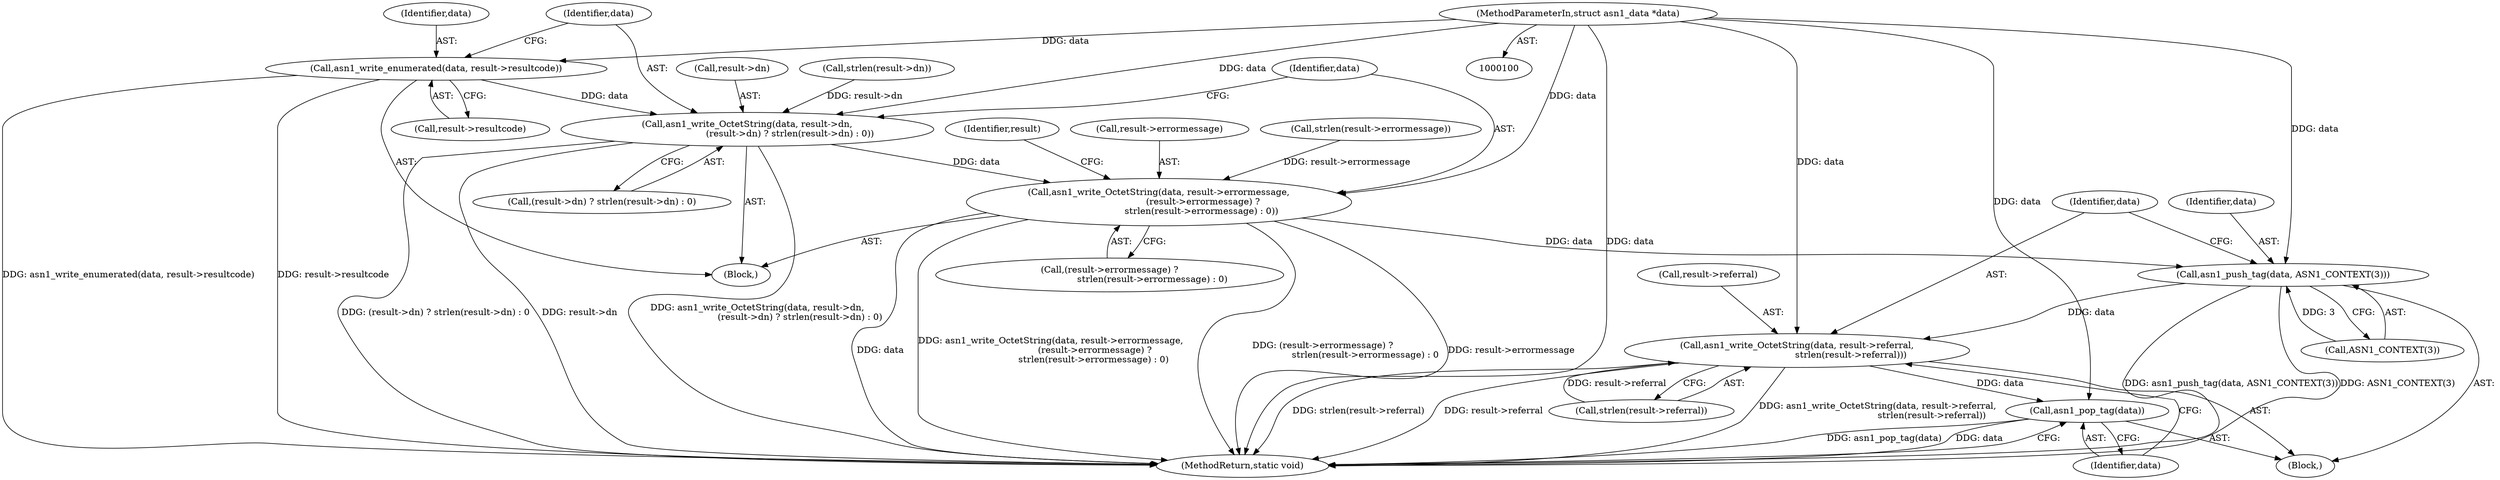 digraph "1_samba_530d50a1abdcdf4d1775652d4c456c1274d83d8d_0@API" {
"1000104" [label="(Call,asn1_write_enumerated(data, result->resultcode))"];
"1000101" [label="(MethodParameterIn,struct asn1_data *data)"];
"1000109" [label="(Call,asn1_write_OctetString(data, result->dn,\n                              (result->dn) ? strlen(result->dn) : 0))"];
"1000123" [label="(Call,asn1_write_OctetString(data, result->errormessage,\n                               (result->errormessage) ?\n                              strlen(result->errormessage) : 0))"];
"1000142" [label="(Call,asn1_push_tag(data, ASN1_CONTEXT(3)))"];
"1000146" [label="(Call,asn1_write_OctetString(data, result->referral,\n                                      strlen(result->referral)))"];
"1000155" [label="(Call,asn1_pop_tag(data))"];
"1000139" [label="(Identifier,result)"];
"1000128" [label="(Call,(result->errormessage) ?\n                              strlen(result->errormessage) : 0)"];
"1000151" [label="(Call,strlen(result->referral))"];
"1000143" [label="(Identifier,data)"];
"1000157" [label="(MethodReturn,static void)"];
"1000155" [label="(Call,asn1_pop_tag(data))"];
"1000104" [label="(Call,asn1_write_enumerated(data, result->resultcode))"];
"1000111" [label="(Call,result->dn)"];
"1000109" [label="(Call,asn1_write_OctetString(data, result->dn,\n                              (result->dn) ? strlen(result->dn) : 0))"];
"1000141" [label="(Block,)"];
"1000110" [label="(Identifier,data)"];
"1000142" [label="(Call,asn1_push_tag(data, ASN1_CONTEXT(3)))"];
"1000156" [label="(Identifier,data)"];
"1000101" [label="(MethodParameterIn,struct asn1_data *data)"];
"1000118" [label="(Call,strlen(result->dn))"];
"1000148" [label="(Call,result->referral)"];
"1000147" [label="(Identifier,data)"];
"1000146" [label="(Call,asn1_write_OctetString(data, result->referral,\n                                      strlen(result->referral)))"];
"1000124" [label="(Identifier,data)"];
"1000125" [label="(Call,result->errormessage)"];
"1000103" [label="(Block,)"];
"1000106" [label="(Call,result->resultcode)"];
"1000114" [label="(Call,(result->dn) ? strlen(result->dn) : 0)"];
"1000132" [label="(Call,strlen(result->errormessage))"];
"1000105" [label="(Identifier,data)"];
"1000123" [label="(Call,asn1_write_OctetString(data, result->errormessage,\n                               (result->errormessage) ?\n                              strlen(result->errormessage) : 0))"];
"1000144" [label="(Call,ASN1_CONTEXT(3))"];
"1000104" -> "1000103"  [label="AST: "];
"1000104" -> "1000106"  [label="CFG: "];
"1000105" -> "1000104"  [label="AST: "];
"1000106" -> "1000104"  [label="AST: "];
"1000110" -> "1000104"  [label="CFG: "];
"1000104" -> "1000157"  [label="DDG: asn1_write_enumerated(data, result->resultcode)"];
"1000104" -> "1000157"  [label="DDG: result->resultcode"];
"1000101" -> "1000104"  [label="DDG: data"];
"1000104" -> "1000109"  [label="DDG: data"];
"1000101" -> "1000100"  [label="AST: "];
"1000101" -> "1000157"  [label="DDG: data"];
"1000101" -> "1000109"  [label="DDG: data"];
"1000101" -> "1000123"  [label="DDG: data"];
"1000101" -> "1000142"  [label="DDG: data"];
"1000101" -> "1000146"  [label="DDG: data"];
"1000101" -> "1000155"  [label="DDG: data"];
"1000109" -> "1000103"  [label="AST: "];
"1000109" -> "1000114"  [label="CFG: "];
"1000110" -> "1000109"  [label="AST: "];
"1000111" -> "1000109"  [label="AST: "];
"1000114" -> "1000109"  [label="AST: "];
"1000124" -> "1000109"  [label="CFG: "];
"1000109" -> "1000157"  [label="DDG: (result->dn) ? strlen(result->dn) : 0"];
"1000109" -> "1000157"  [label="DDG: result->dn"];
"1000109" -> "1000157"  [label="DDG: asn1_write_OctetString(data, result->dn,\n                              (result->dn) ? strlen(result->dn) : 0)"];
"1000118" -> "1000109"  [label="DDG: result->dn"];
"1000109" -> "1000123"  [label="DDG: data"];
"1000123" -> "1000103"  [label="AST: "];
"1000123" -> "1000128"  [label="CFG: "];
"1000124" -> "1000123"  [label="AST: "];
"1000125" -> "1000123"  [label="AST: "];
"1000128" -> "1000123"  [label="AST: "];
"1000139" -> "1000123"  [label="CFG: "];
"1000123" -> "1000157"  [label="DDG: result->errormessage"];
"1000123" -> "1000157"  [label="DDG: data"];
"1000123" -> "1000157"  [label="DDG: asn1_write_OctetString(data, result->errormessage,\n                               (result->errormessage) ?\n                              strlen(result->errormessage) : 0)"];
"1000123" -> "1000157"  [label="DDG: (result->errormessage) ?\n                              strlen(result->errormessage) : 0"];
"1000132" -> "1000123"  [label="DDG: result->errormessage"];
"1000123" -> "1000142"  [label="DDG: data"];
"1000142" -> "1000141"  [label="AST: "];
"1000142" -> "1000144"  [label="CFG: "];
"1000143" -> "1000142"  [label="AST: "];
"1000144" -> "1000142"  [label="AST: "];
"1000147" -> "1000142"  [label="CFG: "];
"1000142" -> "1000157"  [label="DDG: asn1_push_tag(data, ASN1_CONTEXT(3))"];
"1000142" -> "1000157"  [label="DDG: ASN1_CONTEXT(3)"];
"1000144" -> "1000142"  [label="DDG: 3"];
"1000142" -> "1000146"  [label="DDG: data"];
"1000146" -> "1000141"  [label="AST: "];
"1000146" -> "1000151"  [label="CFG: "];
"1000147" -> "1000146"  [label="AST: "];
"1000148" -> "1000146"  [label="AST: "];
"1000151" -> "1000146"  [label="AST: "];
"1000156" -> "1000146"  [label="CFG: "];
"1000146" -> "1000157"  [label="DDG: strlen(result->referral)"];
"1000146" -> "1000157"  [label="DDG: result->referral"];
"1000146" -> "1000157"  [label="DDG: asn1_write_OctetString(data, result->referral,\n                                      strlen(result->referral))"];
"1000151" -> "1000146"  [label="DDG: result->referral"];
"1000146" -> "1000155"  [label="DDG: data"];
"1000155" -> "1000141"  [label="AST: "];
"1000155" -> "1000156"  [label="CFG: "];
"1000156" -> "1000155"  [label="AST: "];
"1000157" -> "1000155"  [label="CFG: "];
"1000155" -> "1000157"  [label="DDG: asn1_pop_tag(data)"];
"1000155" -> "1000157"  [label="DDG: data"];
}

